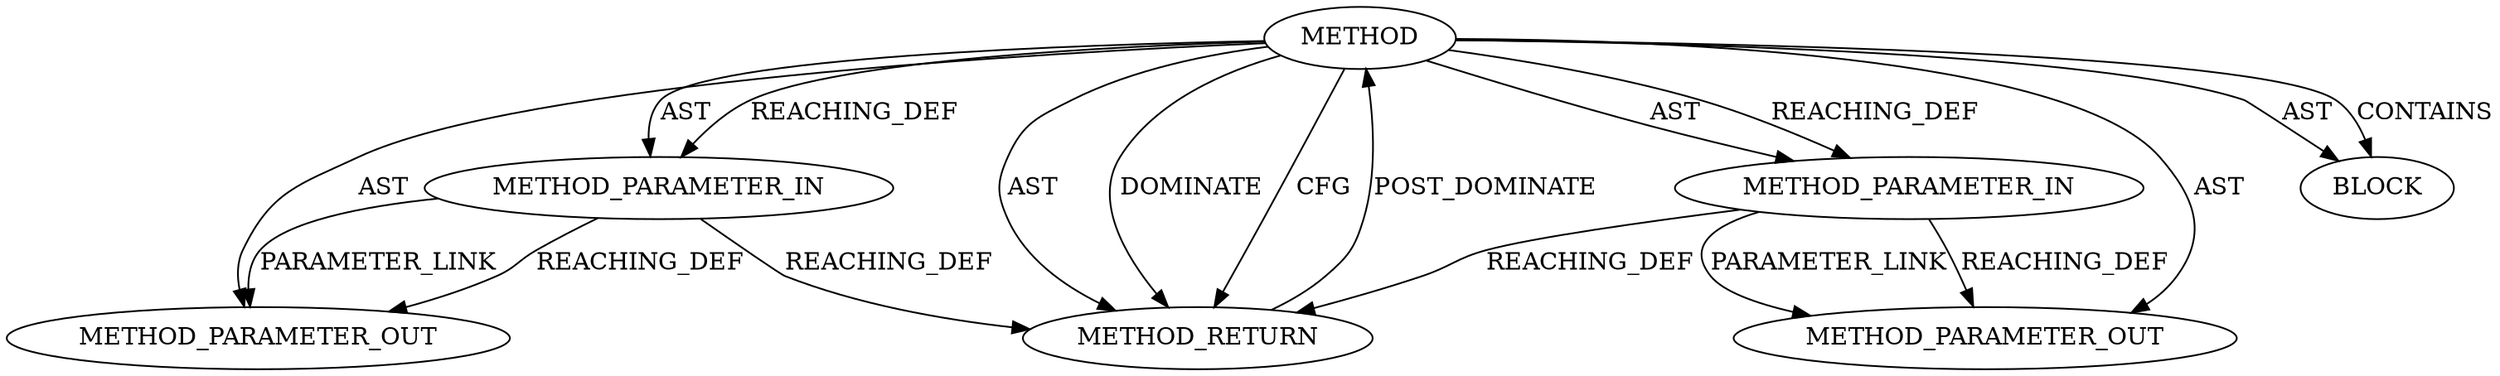 digraph {
  20893 [label=METHOD AST_PARENT_TYPE="NAMESPACE_BLOCK" AST_PARENT_FULL_NAME="<global>" ORDER=0 CODE="<empty>" FULL_NAME="sk_set_bit" IS_EXTERNAL=true FILENAME="<empty>" SIGNATURE="" NAME="sk_set_bit"]
  20894 [label=METHOD_PARAMETER_IN ORDER=1 CODE="p1" IS_VARIADIC=false TYPE_FULL_NAME="ANY" EVALUATION_STRATEGY="BY_VALUE" INDEX=1 NAME="p1"]
  20896 [label=BLOCK ORDER=1 ARGUMENT_INDEX=1 CODE="<empty>" TYPE_FULL_NAME="ANY"]
  22363 [label=METHOD_PARAMETER_OUT ORDER=1 CODE="p1" IS_VARIADIC=false TYPE_FULL_NAME="ANY" EVALUATION_STRATEGY="BY_VALUE" INDEX=1 NAME="p1"]
  22364 [label=METHOD_PARAMETER_OUT ORDER=2 CODE="p2" IS_VARIADIC=false TYPE_FULL_NAME="ANY" EVALUATION_STRATEGY="BY_VALUE" INDEX=2 NAME="p2"]
  20897 [label=METHOD_RETURN ORDER=2 CODE="RET" TYPE_FULL_NAME="ANY" EVALUATION_STRATEGY="BY_VALUE"]
  20895 [label=METHOD_PARAMETER_IN ORDER=2 CODE="p2" IS_VARIADIC=false TYPE_FULL_NAME="ANY" EVALUATION_STRATEGY="BY_VALUE" INDEX=2 NAME="p2"]
  20894 -> 22363 [label=PARAMETER_LINK ]
  20897 -> 20893 [label=POST_DOMINATE ]
  20894 -> 20897 [label=REACHING_DEF VARIABLE="p1"]
  20893 -> 22363 [label=AST ]
  20893 -> 20897 [label=AST ]
  20895 -> 22364 [label=PARAMETER_LINK ]
  20893 -> 20894 [label=AST ]
  20893 -> 20894 [label=REACHING_DEF VARIABLE=""]
  20894 -> 22363 [label=REACHING_DEF VARIABLE="p1"]
  20893 -> 20897 [label=DOMINATE ]
  20893 -> 20895 [label=AST ]
  20893 -> 20896 [label=AST ]
  20893 -> 22364 [label=AST ]
  20893 -> 20897 [label=CFG ]
  20895 -> 22364 [label=REACHING_DEF VARIABLE="p2"]
  20893 -> 20895 [label=REACHING_DEF VARIABLE=""]
  20895 -> 20897 [label=REACHING_DEF VARIABLE="p2"]
  20893 -> 20896 [label=CONTAINS ]
}
